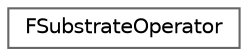 digraph "Graphical Class Hierarchy"
{
 // INTERACTIVE_SVG=YES
 // LATEX_PDF_SIZE
  bgcolor="transparent";
  edge [fontname=Helvetica,fontsize=10,labelfontname=Helvetica,labelfontsize=10];
  node [fontname=Helvetica,fontsize=10,shape=box,height=0.2,width=0.4];
  rankdir="LR";
  Node0 [id="Node000000",label="FSubstrateOperator",height=0.2,width=0.4,color="grey40", fillcolor="white", style="filled",URL="$da/d8e/structFSubstrateOperator.html",tooltip=" "];
}
